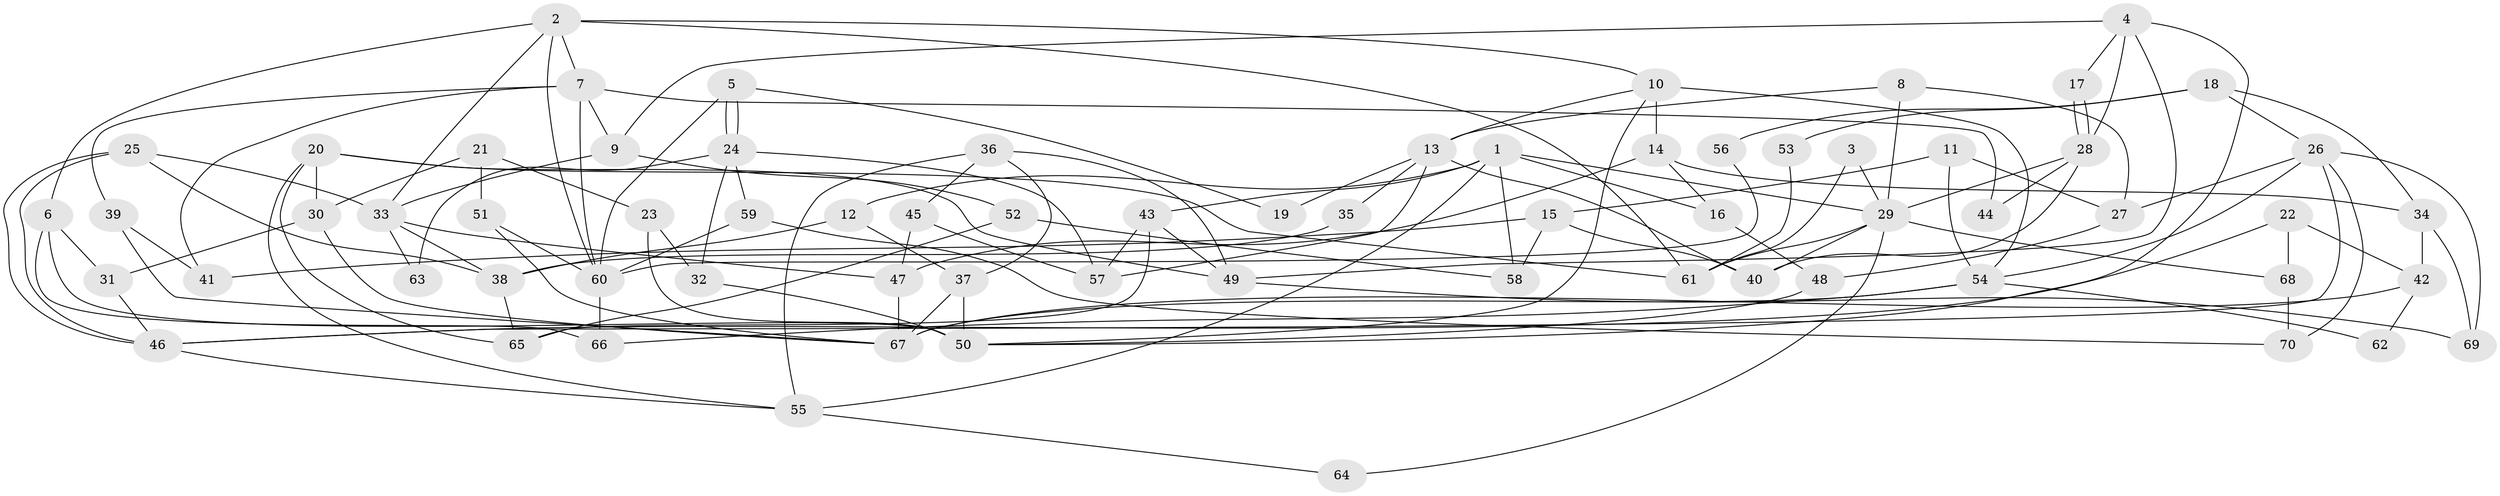 // Generated by graph-tools (version 1.1) at 2025/36/03/09/25 02:36:00]
// undirected, 70 vertices, 140 edges
graph export_dot {
graph [start="1"]
  node [color=gray90,style=filled];
  1;
  2;
  3;
  4;
  5;
  6;
  7;
  8;
  9;
  10;
  11;
  12;
  13;
  14;
  15;
  16;
  17;
  18;
  19;
  20;
  21;
  22;
  23;
  24;
  25;
  26;
  27;
  28;
  29;
  30;
  31;
  32;
  33;
  34;
  35;
  36;
  37;
  38;
  39;
  40;
  41;
  42;
  43;
  44;
  45;
  46;
  47;
  48;
  49;
  50;
  51;
  52;
  53;
  54;
  55;
  56;
  57;
  58;
  59;
  60;
  61;
  62;
  63;
  64;
  65;
  66;
  67;
  68;
  69;
  70;
  1 -- 55;
  1 -- 12;
  1 -- 16;
  1 -- 29;
  1 -- 43;
  1 -- 58;
  2 -- 6;
  2 -- 10;
  2 -- 7;
  2 -- 33;
  2 -- 60;
  2 -- 61;
  3 -- 29;
  3 -- 61;
  4 -- 28;
  4 -- 9;
  4 -- 17;
  4 -- 49;
  4 -- 50;
  5 -- 24;
  5 -- 24;
  5 -- 60;
  5 -- 19;
  6 -- 66;
  6 -- 50;
  6 -- 31;
  7 -- 41;
  7 -- 9;
  7 -- 39;
  7 -- 44;
  7 -- 60;
  8 -- 27;
  8 -- 29;
  8 -- 13;
  9 -- 33;
  9 -- 52;
  10 -- 50;
  10 -- 13;
  10 -- 14;
  10 -- 54;
  11 -- 15;
  11 -- 54;
  11 -- 27;
  12 -- 37;
  12 -- 38;
  13 -- 57;
  13 -- 19;
  13 -- 35;
  13 -- 40;
  14 -- 47;
  14 -- 16;
  14 -- 34;
  15 -- 58;
  15 -- 40;
  15 -- 41;
  16 -- 48;
  17 -- 28;
  17 -- 28;
  18 -- 34;
  18 -- 26;
  18 -- 53;
  18 -- 56;
  20 -- 61;
  20 -- 49;
  20 -- 30;
  20 -- 55;
  20 -- 65;
  21 -- 51;
  21 -- 30;
  21 -- 23;
  22 -- 68;
  22 -- 46;
  22 -- 42;
  23 -- 50;
  23 -- 32;
  24 -- 57;
  24 -- 32;
  24 -- 59;
  24 -- 63;
  25 -- 46;
  25 -- 46;
  25 -- 38;
  25 -- 33;
  26 -- 46;
  26 -- 27;
  26 -- 54;
  26 -- 69;
  26 -- 70;
  27 -- 48;
  28 -- 29;
  28 -- 40;
  28 -- 44;
  29 -- 40;
  29 -- 61;
  29 -- 64;
  29 -- 68;
  30 -- 67;
  30 -- 31;
  31 -- 46;
  32 -- 50;
  33 -- 38;
  33 -- 47;
  33 -- 63;
  34 -- 42;
  34 -- 69;
  35 -- 38;
  36 -- 55;
  36 -- 49;
  36 -- 37;
  36 -- 45;
  37 -- 50;
  37 -- 67;
  38 -- 65;
  39 -- 67;
  39 -- 41;
  42 -- 67;
  42 -- 62;
  43 -- 49;
  43 -- 57;
  43 -- 65;
  45 -- 47;
  45 -- 57;
  46 -- 55;
  47 -- 67;
  48 -- 50;
  49 -- 69;
  51 -- 60;
  51 -- 67;
  52 -- 65;
  52 -- 58;
  53 -- 61;
  54 -- 62;
  54 -- 66;
  54 -- 67;
  55 -- 64;
  56 -- 60;
  59 -- 60;
  59 -- 70;
  60 -- 66;
  68 -- 70;
}
